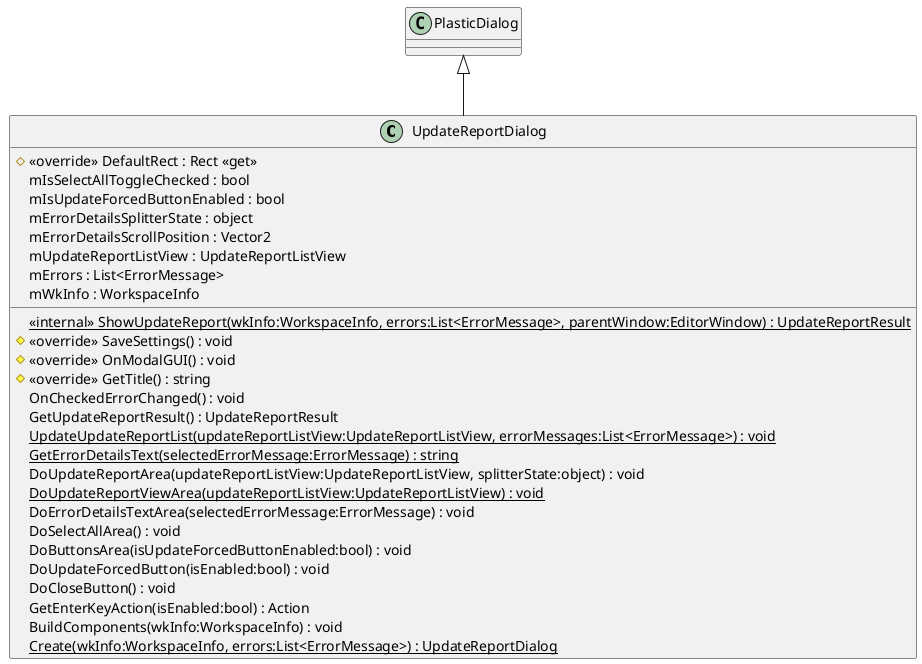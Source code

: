 @startuml
class UpdateReportDialog {
    # <<override>> DefaultRect : Rect <<get>>
    <<internal>> {static} ShowUpdateReport(wkInfo:WorkspaceInfo, errors:List<ErrorMessage>, parentWindow:EditorWindow) : UpdateReportResult
    # <<override>> SaveSettings() : void
    # <<override>> OnModalGUI() : void
    # <<override>> GetTitle() : string
    OnCheckedErrorChanged() : void
    GetUpdateReportResult() : UpdateReportResult
    {static} UpdateUpdateReportList(updateReportListView:UpdateReportListView, errorMessages:List<ErrorMessage>) : void
    {static} GetErrorDetailsText(selectedErrorMessage:ErrorMessage) : string
    DoUpdateReportArea(updateReportListView:UpdateReportListView, splitterState:object) : void
    {static} DoUpdateReportViewArea(updateReportListView:UpdateReportListView) : void
    DoErrorDetailsTextArea(selectedErrorMessage:ErrorMessage) : void
    DoSelectAllArea() : void
    DoButtonsArea(isUpdateForcedButtonEnabled:bool) : void
    DoUpdateForcedButton(isEnabled:bool) : void
    DoCloseButton() : void
    GetEnterKeyAction(isEnabled:bool) : Action
    BuildComponents(wkInfo:WorkspaceInfo) : void
    {static} Create(wkInfo:WorkspaceInfo, errors:List<ErrorMessage>) : UpdateReportDialog
    mIsSelectAllToggleChecked : bool
    mIsUpdateForcedButtonEnabled : bool
    mErrorDetailsSplitterState : object
    mErrorDetailsScrollPosition : Vector2
    mUpdateReportListView : UpdateReportListView
    mErrors : List<ErrorMessage>
    mWkInfo : WorkspaceInfo
}
PlasticDialog <|-- UpdateReportDialog
@enduml
